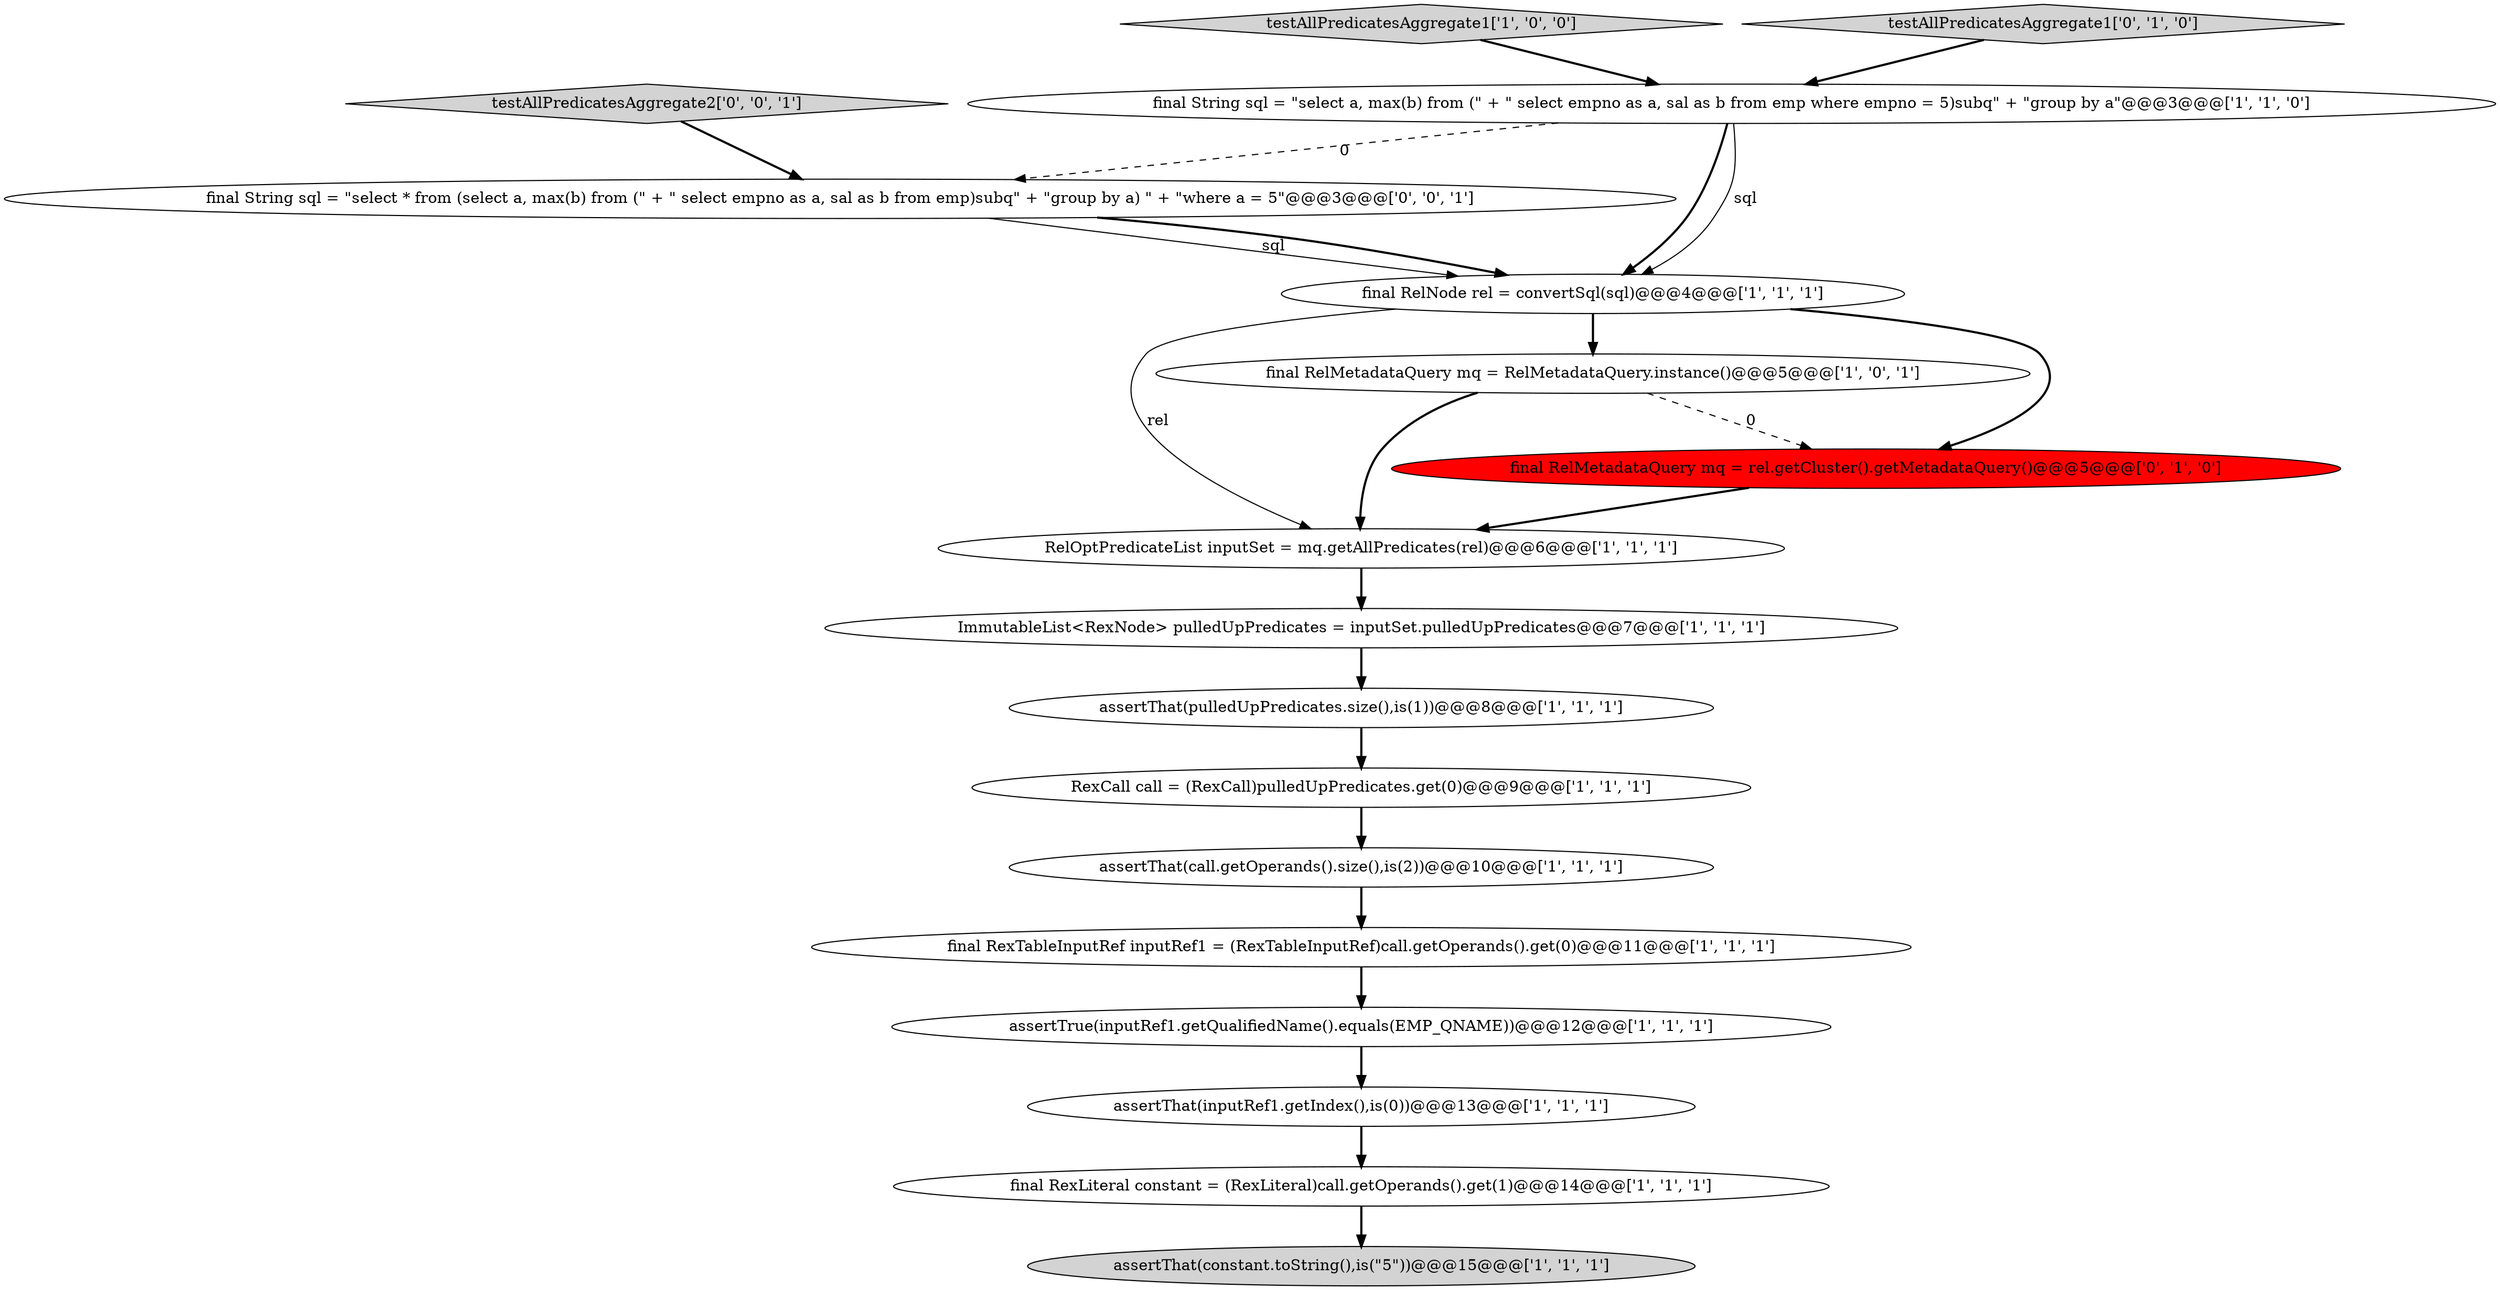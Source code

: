 digraph {
2 [style = filled, label = "final RelNode rel = convertSql(sql)@@@4@@@['1', '1', '1']", fillcolor = white, shape = ellipse image = "AAA0AAABBB1BBB"];
4 [style = filled, label = "testAllPredicatesAggregate1['1', '0', '0']", fillcolor = lightgray, shape = diamond image = "AAA0AAABBB1BBB"];
15 [style = filled, label = "testAllPredicatesAggregate1['0', '1', '0']", fillcolor = lightgray, shape = diamond image = "AAA0AAABBB2BBB"];
3 [style = filled, label = "assertThat(pulledUpPredicates.size(),is(1))@@@8@@@['1', '1', '1']", fillcolor = white, shape = ellipse image = "AAA0AAABBB1BBB"];
9 [style = filled, label = "RexCall call = (RexCall)pulledUpPredicates.get(0)@@@9@@@['1', '1', '1']", fillcolor = white, shape = ellipse image = "AAA0AAABBB1BBB"];
0 [style = filled, label = "final RelMetadataQuery mq = RelMetadataQuery.instance()@@@5@@@['1', '0', '1']", fillcolor = white, shape = ellipse image = "AAA0AAABBB1BBB"];
8 [style = filled, label = "assertThat(inputRef1.getIndex(),is(0))@@@13@@@['1', '1', '1']", fillcolor = white, shape = ellipse image = "AAA0AAABBB1BBB"];
11 [style = filled, label = "assertTrue(inputRef1.getQualifiedName().equals(EMP_QNAME))@@@12@@@['1', '1', '1']", fillcolor = white, shape = ellipse image = "AAA0AAABBB1BBB"];
16 [style = filled, label = "final String sql = \"select * from (select a, max(b) from (\" + \" select empno as a, sal as b from emp)subq\" + \"group by a) \" + \"where a = 5\"@@@3@@@['0', '0', '1']", fillcolor = white, shape = ellipse image = "AAA0AAABBB3BBB"];
14 [style = filled, label = "final RelMetadataQuery mq = rel.getCluster().getMetadataQuery()@@@5@@@['0', '1', '0']", fillcolor = red, shape = ellipse image = "AAA1AAABBB2BBB"];
13 [style = filled, label = "final RexTableInputRef inputRef1 = (RexTableInputRef)call.getOperands().get(0)@@@11@@@['1', '1', '1']", fillcolor = white, shape = ellipse image = "AAA0AAABBB1BBB"];
5 [style = filled, label = "assertThat(constant.toString(),is(\"5\"))@@@15@@@['1', '1', '1']", fillcolor = lightgray, shape = ellipse image = "AAA0AAABBB1BBB"];
1 [style = filled, label = "RelOptPredicateList inputSet = mq.getAllPredicates(rel)@@@6@@@['1', '1', '1']", fillcolor = white, shape = ellipse image = "AAA0AAABBB1BBB"];
17 [style = filled, label = "testAllPredicatesAggregate2['0', '0', '1']", fillcolor = lightgray, shape = diamond image = "AAA0AAABBB3BBB"];
7 [style = filled, label = "ImmutableList<RexNode> pulledUpPredicates = inputSet.pulledUpPredicates@@@7@@@['1', '1', '1']", fillcolor = white, shape = ellipse image = "AAA0AAABBB1BBB"];
10 [style = filled, label = "assertThat(call.getOperands().size(),is(2))@@@10@@@['1', '1', '1']", fillcolor = white, shape = ellipse image = "AAA0AAABBB1BBB"];
12 [style = filled, label = "final String sql = \"select a, max(b) from (\" + \" select empno as a, sal as b from emp where empno = 5)subq\" + \"group by a\"@@@3@@@['1', '1', '0']", fillcolor = white, shape = ellipse image = "AAA0AAABBB1BBB"];
6 [style = filled, label = "final RexLiteral constant = (RexLiteral)call.getOperands().get(1)@@@14@@@['1', '1', '1']", fillcolor = white, shape = ellipse image = "AAA0AAABBB1BBB"];
16->2 [style = solid, label="sql"];
12->16 [style = dashed, label="0"];
2->1 [style = solid, label="rel"];
8->6 [style = bold, label=""];
9->10 [style = bold, label=""];
16->2 [style = bold, label=""];
1->7 [style = bold, label=""];
13->11 [style = bold, label=""];
7->3 [style = bold, label=""];
14->1 [style = bold, label=""];
3->9 [style = bold, label=""];
0->14 [style = dashed, label="0"];
6->5 [style = bold, label=""];
12->2 [style = bold, label=""];
2->0 [style = bold, label=""];
10->13 [style = bold, label=""];
0->1 [style = bold, label=""];
2->14 [style = bold, label=""];
4->12 [style = bold, label=""];
11->8 [style = bold, label=""];
15->12 [style = bold, label=""];
17->16 [style = bold, label=""];
12->2 [style = solid, label="sql"];
}

